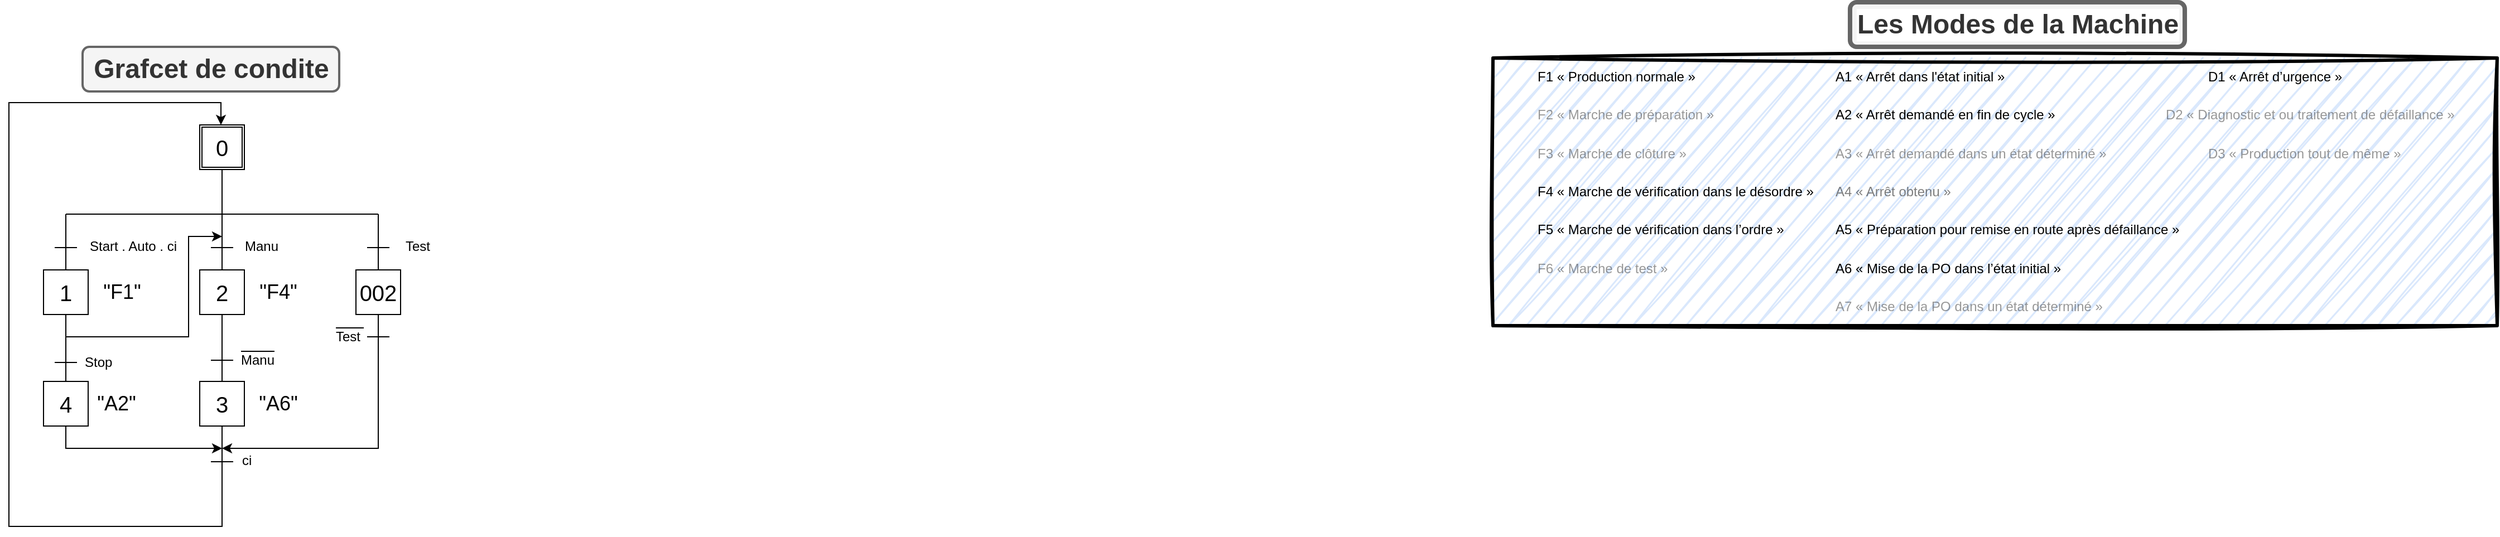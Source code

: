 <mxfile version="26.0.16">
  <diagram name="Page-1" id="JASlPtxUhEXTCOpTRk4-">
    <mxGraphModel dx="1187" dy="646" grid="1" gridSize="10" guides="1" tooltips="1" connect="1" arrows="1" fold="1" page="1" pageScale="1" pageWidth="1169" pageHeight="827" math="0" shadow="0">
      <root>
        <mxCell id="0" />
        <mxCell id="1" parent="0" />
        <mxCell id="OWAZxywOodAXQ0xux--A-131" value="" style="group;movable=0;resizable=0;rotatable=0;deletable=0;editable=0;locked=1;connectable=0;" vertex="1" connectable="0" parent="1">
          <mxGeometry x="80" y="50" width="351" height="430" as="geometry" />
        </mxCell>
        <mxCell id="OWAZxywOodAXQ0xux--A-7" value="" style="endArrow=none;html=1;rounded=0;" edge="1" parent="OWAZxywOodAXQ0xux--A-131">
          <mxGeometry width="50" height="50" relative="1" as="geometry">
            <mxPoint x="51" y="150" as="sourcePoint" />
            <mxPoint x="331" y="150" as="targetPoint" />
          </mxGeometry>
        </mxCell>
        <mxCell id="OWAZxywOodAXQ0xux--A-43" value="" style="endArrow=none;html=1;fontSize=12;rounded=0;" edge="1" parent="OWAZxywOodAXQ0xux--A-131">
          <mxGeometry x="500" y="70" width="50" height="50" as="geometry">
            <mxPoint x="41" y="180" as="sourcePoint" />
            <mxPoint x="61" y="180" as="targetPoint" />
          </mxGeometry>
        </mxCell>
        <mxCell id="OWAZxywOodAXQ0xux--A-44" value="&lt;font style=&quot;font-size: 12px;&quot;&gt;Start . Auto . ci&lt;/font&gt;" style="edgeLabel;html=1;align=center;verticalAlign=middle;resizable=0;points=[];container=0;" vertex="1" connectable="0" parent="OWAZxywOodAXQ0xux--A-43">
          <mxGeometry relative="1" as="geometry">
            <mxPoint x="60" y="-1" as="offset" />
          </mxGeometry>
        </mxCell>
        <mxCell id="OWAZxywOodAXQ0xux--A-53" value="" style="endArrow=none;html=1;fontSize=12;rounded=0;" edge="1" parent="OWAZxywOodAXQ0xux--A-131">
          <mxGeometry x="500" y="70" width="50" height="50" as="geometry">
            <mxPoint x="181" y="180" as="sourcePoint" />
            <mxPoint x="201" y="180" as="targetPoint" />
          </mxGeometry>
        </mxCell>
        <mxCell id="OWAZxywOodAXQ0xux--A-54" value="&lt;font style=&quot;font-size: 12px;&quot;&gt;Manu&lt;/font&gt;" style="edgeLabel;html=1;align=center;verticalAlign=middle;resizable=0;points=[];container=0;" vertex="1" connectable="0" parent="OWAZxywOodAXQ0xux--A-53">
          <mxGeometry relative="1" as="geometry">
            <mxPoint x="35" y="-1" as="offset" />
          </mxGeometry>
        </mxCell>
        <mxCell id="OWAZxywOodAXQ0xux--A-51" style="edgeStyle=none;rounded=0;orthogonalLoop=1;jettySize=auto;html=1;exitX=0.5;exitY=1;exitDx=0;exitDy=0;endArrow=none;endFill=0;fontSize=12;entryX=0.5;entryY=0;entryDx=0;entryDy=0;" edge="1" parent="OWAZxywOodAXQ0xux--A-131" source="OWAZxywOodAXQ0xux--A-47" target="OWAZxywOodAXQ0xux--A-69">
          <mxGeometry x="730" y="280" as="geometry">
            <mxPoint x="191" y="280" as="targetPoint" />
          </mxGeometry>
        </mxCell>
        <mxCell id="OWAZxywOodAXQ0xux--A-84" style="edgeStyle=orthogonalEdgeStyle;rounded=0;orthogonalLoop=1;jettySize=auto;html=1;" edge="1" parent="OWAZxywOodAXQ0xux--A-131" source="OWAZxywOodAXQ0xux--A-79">
          <mxGeometry relative="1" as="geometry">
            <mxPoint x="191" y="360" as="targetPoint" />
            <Array as="points">
              <mxPoint x="51" y="360" />
            </Array>
          </mxGeometry>
        </mxCell>
        <mxCell id="OWAZxywOodAXQ0xux--A-79" value="4" style="rounded=0;whiteSpace=wrap;html=1;fontSize=20;align=center;startSize=20;container=0;" vertex="1" parent="OWAZxywOodAXQ0xux--A-131">
          <mxGeometry x="31" y="300" width="40" height="40" as="geometry" />
        </mxCell>
        <mxCell id="OWAZxywOodAXQ0xux--A-37" style="edgeStyle=none;rounded=0;orthogonalLoop=1;jettySize=auto;html=1;exitX=0.5;exitY=1;exitDx=0;exitDy=0;endArrow=none;endFill=0;fontSize=12;entryX=0.5;entryY=0;entryDx=0;entryDy=0;" edge="1" parent="OWAZxywOodAXQ0xux--A-131" source="OWAZxywOodAXQ0xux--A-33" target="OWAZxywOodAXQ0xux--A-79">
          <mxGeometry x="590" y="280" as="geometry">
            <mxPoint x="51" y="280" as="targetPoint" />
          </mxGeometry>
        </mxCell>
        <mxCell id="OWAZxywOodAXQ0xux--A-83" value="&lt;font style=&quot;font-size: 18px;&quot;&gt;&quot;A2&quot;&lt;/font&gt;" style="text;html=1;align=center;verticalAlign=middle;resizable=0;points=[];autosize=1;strokeColor=none;fillColor=none;container=0;" vertex="1" parent="OWAZxywOodAXQ0xux--A-131">
          <mxGeometry x="66" y="300" width="60" height="40" as="geometry" />
        </mxCell>
        <mxCell id="OWAZxywOodAXQ0xux--A-114" value="" style="endArrow=none;html=1;fontSize=12;rounded=0;" edge="1" parent="OWAZxywOodAXQ0xux--A-131">
          <mxGeometry x="266" y="-640" width="50" height="50" as="geometry">
            <mxPoint x="321" y="260" as="sourcePoint" />
            <mxPoint x="341" y="260" as="targetPoint" />
          </mxGeometry>
        </mxCell>
        <mxCell id="OWAZxywOodAXQ0xux--A-115" value="Test" style="text;html=1;strokeColor=none;fillColor=none;align=left;verticalAlign=middle;rounded=0;fontSize=12;startSize=20;container=0;" vertex="1" parent="OWAZxywOodAXQ0xux--A-131">
          <mxGeometry x="291" y="250" width="40" height="20" as="geometry" />
        </mxCell>
        <mxCell id="OWAZxywOodAXQ0xux--A-116" style="edgeStyle=orthogonalEdgeStyle;rounded=0;orthogonalLoop=1;jettySize=auto;html=1;exitX=0.5;exitY=1;exitDx=0;exitDy=0;endArrow=classic;endFill=1;fontSize=12;" edge="1" source="OWAZxywOodAXQ0xux--A-117" parent="OWAZxywOodAXQ0xux--A-131">
          <mxGeometry x="266" y="-640" as="geometry">
            <mxPoint x="191" y="360" as="targetPoint" />
            <Array as="points">
              <mxPoint x="331" y="360" />
            </Array>
          </mxGeometry>
        </mxCell>
        <mxCell id="OWAZxywOodAXQ0xux--A-118" style="edgeStyle=orthogonalEdgeStyle;rounded=0;orthogonalLoop=1;jettySize=auto;html=1;endArrow=none;startFill=0;" edge="1" parent="OWAZxywOodAXQ0xux--A-131" source="OWAZxywOodAXQ0xux--A-117">
          <mxGeometry relative="1" as="geometry">
            <mxPoint x="331" y="150" as="targetPoint" />
          </mxGeometry>
        </mxCell>
        <mxCell id="OWAZxywOodAXQ0xux--A-117" value="002" style="rounded=0;whiteSpace=wrap;html=1;fontSize=20;align=center;startSize=20;container=0;" vertex="1" parent="OWAZxywOodAXQ0xux--A-131">
          <mxGeometry x="311" y="200" width="40" height="40" as="geometry" />
        </mxCell>
        <mxCell id="OWAZxywOodAXQ0xux--A-119" value="" style="endArrow=none;html=1;fontSize=12;rounded=0;" edge="1" parent="OWAZxywOodAXQ0xux--A-131">
          <mxGeometry x="500" y="70" width="50" height="50" as="geometry">
            <mxPoint x="321" y="180" as="sourcePoint" />
            <mxPoint x="341" y="180" as="targetPoint" />
          </mxGeometry>
        </mxCell>
        <mxCell id="OWAZxywOodAXQ0xux--A-120" value="&lt;font style=&quot;font-size: 12px;&quot;&gt;Test&lt;/font&gt;" style="edgeLabel;html=1;align=center;verticalAlign=middle;resizable=0;points=[];container=0;" vertex="1" connectable="0" parent="OWAZxywOodAXQ0xux--A-119">
          <mxGeometry relative="1" as="geometry">
            <mxPoint x="35" y="-1" as="offset" />
          </mxGeometry>
        </mxCell>
        <mxCell id="OWAZxywOodAXQ0xux--A-121" value="" style="endArrow=none;html=1;rounded=0;" edge="1" parent="OWAZxywOodAXQ0xux--A-131">
          <mxGeometry width="50" height="50" relative="1" as="geometry">
            <mxPoint x="293.0" y="252" as="sourcePoint" />
            <mxPoint x="318" y="252" as="targetPoint" />
          </mxGeometry>
        </mxCell>
        <mxCell id="OWAZxywOodAXQ0xux--A-129" value="&lt;font style=&quot;font-size: 24px;&quot;&gt;&lt;b&gt;Grafcet de condite&lt;/b&gt;&lt;/font&gt;" style="text;html=1;align=center;verticalAlign=middle;resizable=0;points=[];autosize=1;fontFamily=Helvetica;fontSize=12;labelBackgroundColor=none;rounded=1;glass=0;labelBorderColor=none;strokeWidth=2;shadow=0;fillStyle=auto;fillColor=#f5f5f5;strokeColor=#666666;fontColor=#333333;container=0;" vertex="1" parent="OWAZxywOodAXQ0xux--A-131">
          <mxGeometry x="66" width="230" height="40" as="geometry" />
        </mxCell>
        <mxCell id="OWAZxywOodAXQ0xux--A-128" style="edgeStyle=orthogonalEdgeStyle;shape=connector;rounded=0;orthogonalLoop=1;jettySize=auto;html=1;exitX=0.5;exitY=0;exitDx=0;exitDy=0;strokeColor=default;align=center;verticalAlign=middle;fontFamily=Helvetica;fontSize=12;fontColor=default;labelBackgroundColor=default;endArrow=none;endFill=1;startFill=1;startArrow=classic;" edge="1" parent="OWAZxywOodAXQ0xux--A-131">
          <mxGeometry relative="1" as="geometry">
            <mxPoint x="191" y="379" as="targetPoint" />
            <mxPoint x="190" y="70" as="sourcePoint" />
            <Array as="points">
              <mxPoint x="190" y="50" />
              <mxPoint y="50" />
              <mxPoint y="430" />
              <mxPoint x="191" y="430" />
              <mxPoint x="191" y="380" />
            </Array>
          </mxGeometry>
        </mxCell>
        <mxCell id="OWAZxywOodAXQ0xux--A-2" value="" style="rounded=0;whiteSpace=wrap;html=1;fontSize=20;align=center;container=0;" vertex="1" parent="OWAZxywOodAXQ0xux--A-131">
          <mxGeometry x="171" y="70" width="40" height="40" as="geometry" />
        </mxCell>
        <mxCell id="OWAZxywOodAXQ0xux--A-3" value="0" style="rounded=0;whiteSpace=wrap;html=1;fontSize=20;align=center;imageWidth=20;imageHeight=20;container=0;" vertex="1" parent="OWAZxywOodAXQ0xux--A-131">
          <mxGeometry x="173" y="72" width="36" height="36" as="geometry" />
        </mxCell>
        <mxCell id="OWAZxywOodAXQ0xux--A-6" style="edgeStyle=none;rounded=0;orthogonalLoop=1;jettySize=auto;html=1;exitX=0.5;exitY=1;exitDx=0;exitDy=0;endArrow=none;endFill=0;fontSize=12;" edge="1" parent="OWAZxywOodAXQ0xux--A-131" source="OWAZxywOodAXQ0xux--A-2">
          <mxGeometry x="640" y="140" as="geometry">
            <mxPoint x="191" y="150" as="targetPoint" />
          </mxGeometry>
        </mxCell>
        <mxCell id="OWAZxywOodAXQ0xux--A-38" style="edgeStyle=orthogonalEdgeStyle;rounded=0;orthogonalLoop=1;jettySize=auto;html=1;exitX=0.5;exitY=0;exitDx=0;exitDy=0;endArrow=none;startFill=0;" edge="1" parent="OWAZxywOodAXQ0xux--A-131" source="OWAZxywOodAXQ0xux--A-33">
          <mxGeometry relative="1" as="geometry">
            <mxPoint x="51" y="150" as="targetPoint" />
          </mxGeometry>
        </mxCell>
        <mxCell id="OWAZxywOodAXQ0xux--A-56" style="edgeStyle=orthogonalEdgeStyle;rounded=0;orthogonalLoop=1;jettySize=auto;html=1;exitX=0.5;exitY=1;exitDx=0;exitDy=0;startArrow=none;startFill=0;targetPerimeterSpacing=4;curved=0;" edge="1" parent="OWAZxywOodAXQ0xux--A-131" source="OWAZxywOodAXQ0xux--A-33">
          <mxGeometry relative="1" as="geometry">
            <mxPoint x="191" y="170" as="targetPoint" />
            <Array as="points">
              <mxPoint x="51" y="260" />
              <mxPoint x="161" y="260" />
              <mxPoint x="161" y="170" />
              <mxPoint x="191" y="170" />
            </Array>
          </mxGeometry>
        </mxCell>
        <mxCell id="OWAZxywOodAXQ0xux--A-33" value="1" style="rounded=0;whiteSpace=wrap;html=1;fontSize=20;align=center;container=0;" vertex="1" parent="OWAZxywOodAXQ0xux--A-131">
          <mxGeometry x="31" y="200" width="40" height="40" as="geometry" />
        </mxCell>
        <mxCell id="OWAZxywOodAXQ0xux--A-35" value="" style="endArrow=none;html=1;fontSize=12;rounded=0;" edge="1" parent="OWAZxywOodAXQ0xux--A-131">
          <mxGeometry x="500" y="270" width="50" height="50" as="geometry">
            <mxPoint x="41" y="283" as="sourcePoint" />
            <mxPoint x="61" y="283" as="targetPoint" />
          </mxGeometry>
        </mxCell>
        <mxCell id="OWAZxywOodAXQ0xux--A-36" value="Stop" style="text;html=1;strokeColor=none;fillColor=none;align=left;verticalAlign=middle;rounded=0;fontSize=12;container=0;" vertex="1" parent="OWAZxywOodAXQ0xux--A-131">
          <mxGeometry x="66" y="273" width="25" height="20" as="geometry" />
        </mxCell>
        <mxCell id="OWAZxywOodAXQ0xux--A-42" value="&lt;font style=&quot;font-size: 18px;&quot;&gt;&quot;F1&quot;&lt;/font&gt;" style="text;html=1;align=center;verticalAlign=middle;resizable=0;points=[];autosize=1;strokeColor=none;fillColor=none;container=0;" vertex="1" parent="OWAZxywOodAXQ0xux--A-131">
          <mxGeometry x="71" y="200" width="60" height="40" as="geometry" />
        </mxCell>
        <mxCell id="OWAZxywOodAXQ0xux--A-46" style="edgeStyle=orthogonalEdgeStyle;rounded=0;orthogonalLoop=1;jettySize=auto;html=1;exitX=0.5;exitY=0;exitDx=0;exitDy=0;endArrow=none;startFill=0;" edge="1" parent="OWAZxywOodAXQ0xux--A-131" source="OWAZxywOodAXQ0xux--A-47">
          <mxGeometry relative="1" as="geometry">
            <mxPoint x="191" y="150" as="targetPoint" />
          </mxGeometry>
        </mxCell>
        <mxCell id="OWAZxywOodAXQ0xux--A-47" value="2" style="rounded=0;whiteSpace=wrap;html=1;fontSize=20;align=center;container=0;" vertex="1" parent="OWAZxywOodAXQ0xux--A-131">
          <mxGeometry x="171" y="200" width="40" height="40" as="geometry" />
        </mxCell>
        <mxCell id="OWAZxywOodAXQ0xux--A-49" value="" style="endArrow=none;html=1;fontSize=12;rounded=0;" edge="1" parent="OWAZxywOodAXQ0xux--A-131">
          <mxGeometry x="640" y="270" width="50" height="50" as="geometry">
            <mxPoint x="181" y="281" as="sourcePoint" />
            <mxPoint x="201" y="281" as="targetPoint" />
          </mxGeometry>
        </mxCell>
        <mxCell id="OWAZxywOodAXQ0xux--A-50" value="Manu" style="text;html=1;strokeColor=none;fillColor=none;align=left;verticalAlign=middle;rounded=0;fontSize=12;container=0;" vertex="1" parent="OWAZxywOodAXQ0xux--A-131">
          <mxGeometry x="206" y="271" width="35" height="20" as="geometry" />
        </mxCell>
        <mxCell id="OWAZxywOodAXQ0xux--A-52" value="&lt;font style=&quot;font-size: 18px;&quot;&gt;&quot;F4&quot;&lt;/font&gt;" style="text;html=1;align=center;verticalAlign=middle;resizable=0;points=[];autosize=1;strokeColor=none;fillColor=none;container=0;" vertex="1" parent="OWAZxywOodAXQ0xux--A-131">
          <mxGeometry x="211" y="200" width="60" height="40" as="geometry" />
        </mxCell>
        <mxCell id="OWAZxywOodAXQ0xux--A-55" value="" style="endArrow=none;html=1;rounded=0;" edge="1" parent="OWAZxywOodAXQ0xux--A-131">
          <mxGeometry width="50" height="50" relative="1" as="geometry">
            <mxPoint x="208.0" y="273" as="sourcePoint" />
            <mxPoint x="238" y="273" as="targetPoint" />
          </mxGeometry>
        </mxCell>
        <mxCell id="OWAZxywOodAXQ0xux--A-64" style="edgeStyle=orthogonalEdgeStyle;rounded=0;orthogonalLoop=1;jettySize=auto;html=1;exitX=0.5;exitY=1;exitDx=0;exitDy=0;" edge="1" parent="OWAZxywOodAXQ0xux--A-131">
          <mxGeometry relative="1" as="geometry">
            <mxPoint x="311" y="320" as="sourcePoint" />
            <mxPoint x="311" y="320" as="targetPoint" />
          </mxGeometry>
        </mxCell>
        <mxCell id="OWAZxywOodAXQ0xux--A-66" value="" style="endArrow=none;html=1;fontSize=12;rounded=0;" edge="1" parent="OWAZxywOodAXQ0xux--A-131">
          <mxGeometry x="640" y="460.0" width="50" height="50" as="geometry">
            <mxPoint x="181" y="372.0" as="sourcePoint" />
            <mxPoint x="201" y="372.0" as="targetPoint" />
          </mxGeometry>
        </mxCell>
        <mxCell id="OWAZxywOodAXQ0xux--A-67" value="ci" style="text;html=1;strokeColor=none;fillColor=none;align=left;verticalAlign=middle;rounded=0;fontSize=12;startSize=20;container=0;" vertex="1" parent="OWAZxywOodAXQ0xux--A-131">
          <mxGeometry x="207" y="361.0" width="20" height="20" as="geometry" />
        </mxCell>
        <mxCell id="OWAZxywOodAXQ0xux--A-68" style="edgeStyle=none;rounded=0;orthogonalLoop=1;jettySize=auto;html=1;exitX=0.5;exitY=1;exitDx=0;exitDy=0;endArrow=none;endFill=0;fontSize=12;" edge="1" parent="OWAZxywOodAXQ0xux--A-131" source="OWAZxywOodAXQ0xux--A-69">
          <mxGeometry x="640" y="460.0" as="geometry">
            <mxPoint x="191" y="380.0" as="targetPoint" />
          </mxGeometry>
        </mxCell>
        <mxCell id="OWAZxywOodAXQ0xux--A-69" value="3" style="rounded=0;whiteSpace=wrap;html=1;fontSize=20;align=center;startSize=20;container=0;" vertex="1" parent="OWAZxywOodAXQ0xux--A-131">
          <mxGeometry x="171" y="300.0" width="40" height="40" as="geometry" />
        </mxCell>
        <mxCell id="OWAZxywOodAXQ0xux--A-75" value="&lt;font style=&quot;font-size: 18px;&quot;&gt;&quot;A6&quot;&lt;/font&gt;" style="text;html=1;align=center;verticalAlign=middle;resizable=0;points=[];autosize=1;strokeColor=none;fillColor=none;container=0;" vertex="1" parent="OWAZxywOodAXQ0xux--A-131">
          <mxGeometry x="211" y="300" width="60" height="40" as="geometry" />
        </mxCell>
        <mxCell id="OWAZxywOodAXQ0xux--A-134" value="" style="group;movable=0;resizable=0;rotatable=0;deletable=0;editable=0;locked=1;connectable=0;" vertex="1" connectable="0" parent="1">
          <mxGeometry x="1410" y="10" width="900" height="290" as="geometry" />
        </mxCell>
        <mxCell id="OWAZxywOodAXQ0xux--A-132" value="" style="group;movable=0;resizable=0;rotatable=0;deletable=0;editable=0;locked=1;connectable=0;" vertex="1" connectable="0" parent="OWAZxywOodAXQ0xux--A-134">
          <mxGeometry y="50" width="900" height="240" as="geometry" />
        </mxCell>
        <mxCell id="OWAZxywOodAXQ0xux--A-29" value="" style="group;labelBorderColor=none;fillColor=#dae8fc;strokeColor=light-dark(#000000, #5c79a3);gradientColor=none;strokeWidth=3;perimeterSpacing=0;rounded=0;glass=0;sketch=1;curveFitting=1;jiggle=2;container=0;" vertex="1" connectable="0" parent="OWAZxywOodAXQ0xux--A-132">
          <mxGeometry width="900" height="240" as="geometry" />
        </mxCell>
        <mxCell id="OWAZxywOodAXQ0xux--A-26" value="D2 « Diagnostic et ou traitement de défaillance »" style="text;whiteSpace=wrap;verticalAlign=middle;textOpacity=40;container=0;" vertex="1" parent="OWAZxywOodAXQ0xux--A-132">
          <mxGeometry x="601.373" y="34.286" width="298.627" height="34.286" as="geometry" />
        </mxCell>
        <mxCell id="OWAZxywOodAXQ0xux--A-12" value="F1 « Production normale »" style="text;whiteSpace=wrap;verticalAlign=middle;container=0;" vertex="1" parent="OWAZxywOodAXQ0xux--A-132">
          <mxGeometry x="37.736" width="175.057" height="34.286" as="geometry" />
        </mxCell>
        <mxCell id="OWAZxywOodAXQ0xux--A-13" value="F2 « Marche de préparation »" style="text;whiteSpace=wrap;fontStyle=0;verticalAlign=middle;textOpacity=40;container=0;" vertex="1" parent="OWAZxywOodAXQ0xux--A-132">
          <mxGeometry x="37.736" y="34.286" width="175.057" height="34.286" as="geometry" />
        </mxCell>
        <mxCell id="OWAZxywOodAXQ0xux--A-14" value="F3 « Marche de clôture »" style="text;whiteSpace=wrap;verticalAlign=middle;textOpacity=40;container=0;" vertex="1" parent="OWAZxywOodAXQ0xux--A-132">
          <mxGeometry x="37.736" y="68.571" width="144.165" height="34.286" as="geometry" />
        </mxCell>
        <mxCell id="OWAZxywOodAXQ0xux--A-15" value="F4 « Marche de vérification dans le désordre »" style="text;whiteSpace=wrap;verticalAlign=middle;container=0;" vertex="1" parent="OWAZxywOodAXQ0xux--A-132">
          <mxGeometry x="37.736" y="102.857" width="267.735" height="34.286" as="geometry" />
        </mxCell>
        <mxCell id="OWAZxywOodAXQ0xux--A-16" value="F5 « Marche de vérification dans l’ordre »" style="text;whiteSpace=wrap;verticalAlign=middle;container=0;" vertex="1" parent="OWAZxywOodAXQ0xux--A-132">
          <mxGeometry x="37.736" y="137.143" width="257.437" height="34.286" as="geometry" />
        </mxCell>
        <mxCell id="OWAZxywOodAXQ0xux--A-17" value="F6 « Marche de test »" style="text;whiteSpace=wrap;verticalAlign=middle;textOpacity=40;container=0;" vertex="1" parent="OWAZxywOodAXQ0xux--A-132">
          <mxGeometry x="37.736" y="171.429" width="154.462" height="34.286" as="geometry" />
        </mxCell>
        <mxCell id="OWAZxywOodAXQ0xux--A-18" value="A1 « Arrêt dans l&#39;état initial »" style="text;whiteSpace=wrap;verticalAlign=middle;container=0;" vertex="1" parent="OWAZxywOodAXQ0xux--A-132">
          <mxGeometry x="305.47" width="195.652" height="34.286" as="geometry" />
        </mxCell>
        <mxCell id="OWAZxywOodAXQ0xux--A-19" value="A2 « Arrêt demandé en fin de cycle »" style="text;whiteSpace=wrap;verticalAlign=middle;html=1;container=0;" vertex="1" parent="OWAZxywOodAXQ0xux--A-132">
          <mxGeometry x="305.47" y="34.286" width="236.842" height="34.286" as="geometry" />
        </mxCell>
        <mxCell id="OWAZxywOodAXQ0xux--A-20" value="A3 « Arrêt demandé dans un état déterminé »" style="text;whiteSpace=wrap;verticalAlign=middle;textOpacity=40;container=0;" vertex="1" parent="OWAZxywOodAXQ0xux--A-132">
          <mxGeometry x="305.47" y="68.571" width="288.33" height="34.286" as="geometry" />
        </mxCell>
        <mxCell id="OWAZxywOodAXQ0xux--A-21" value="A4 « Arrêt obtenu »" style="text;verticalAlign=middle;labelBorderColor=none;whiteSpace=wrap;fontStyle=0;textOpacity=50;container=0;" vertex="1" parent="OWAZxywOodAXQ0xux--A-132">
          <mxGeometry x="305.47" y="102.857" width="144.165" height="34.286" as="geometry" />
        </mxCell>
        <mxCell id="OWAZxywOodAXQ0xux--A-22" value="A5 « Préparation pour remise en route après défaillance »" style="text;whiteSpace=wrap;verticalAlign=middle;container=0;" vertex="1" parent="OWAZxywOodAXQ0xux--A-132">
          <mxGeometry x="305.47" y="137.143" width="350.114" height="34.286" as="geometry" />
        </mxCell>
        <mxCell id="OWAZxywOodAXQ0xux--A-23" value="A6 « Mise de la PO dans l’état initial »" style="text;whiteSpace=wrap;verticalAlign=middle;container=0;" vertex="1" parent="OWAZxywOodAXQ0xux--A-132">
          <mxGeometry x="305.47" y="171.429" width="247.14" height="34.286" as="geometry" />
        </mxCell>
        <mxCell id="OWAZxywOodAXQ0xux--A-24" value="A7 « Mise de la PO dans un état déterminé »" style="text;whiteSpace=wrap;verticalAlign=middle;textOpacity=40;container=0;" vertex="1" parent="OWAZxywOodAXQ0xux--A-132">
          <mxGeometry x="305.47" y="205.714" width="278.032" height="34.286" as="geometry" />
        </mxCell>
        <mxCell id="OWAZxywOodAXQ0xux--A-25" value="D1 « Arrêt d’urgence »" style="text;whiteSpace=wrap;verticalAlign=middle;container=0;" vertex="1" parent="OWAZxywOodAXQ0xux--A-132">
          <mxGeometry x="639.109" width="154.462" height="34.286" as="geometry" />
        </mxCell>
        <mxCell id="OWAZxywOodAXQ0xux--A-27" value="D3 « Production tout de même »" style="text;whiteSpace=wrap;verticalAlign=middle;textOpacity=40;container=0;" vertex="1" parent="OWAZxywOodAXQ0xux--A-132">
          <mxGeometry x="639.109" y="68.571" width="216.247" height="34.286" as="geometry" />
        </mxCell>
        <mxCell id="OWAZxywOodAXQ0xux--A-133" value="&lt;font style=&quot;font-size: 24px;&quot;&gt;&lt;span&gt;Les Modes de la Machine&lt;/span&gt;&lt;/font&gt;" style="text;html=1;align=center;verticalAlign=middle;resizable=0;points=[];autosize=1;strokeColor=#666666;fillColor=#f5f5f5;fontFamily=Helvetica;fontSize=12;labelBackgroundColor=default;fontStyle=1;strokeWidth=4;fontColor=#333333;rounded=1;" vertex="1" parent="OWAZxywOodAXQ0xux--A-134">
          <mxGeometry x="320" width="300" height="40" as="geometry" />
        </mxCell>
      </root>
    </mxGraphModel>
  </diagram>
</mxfile>
